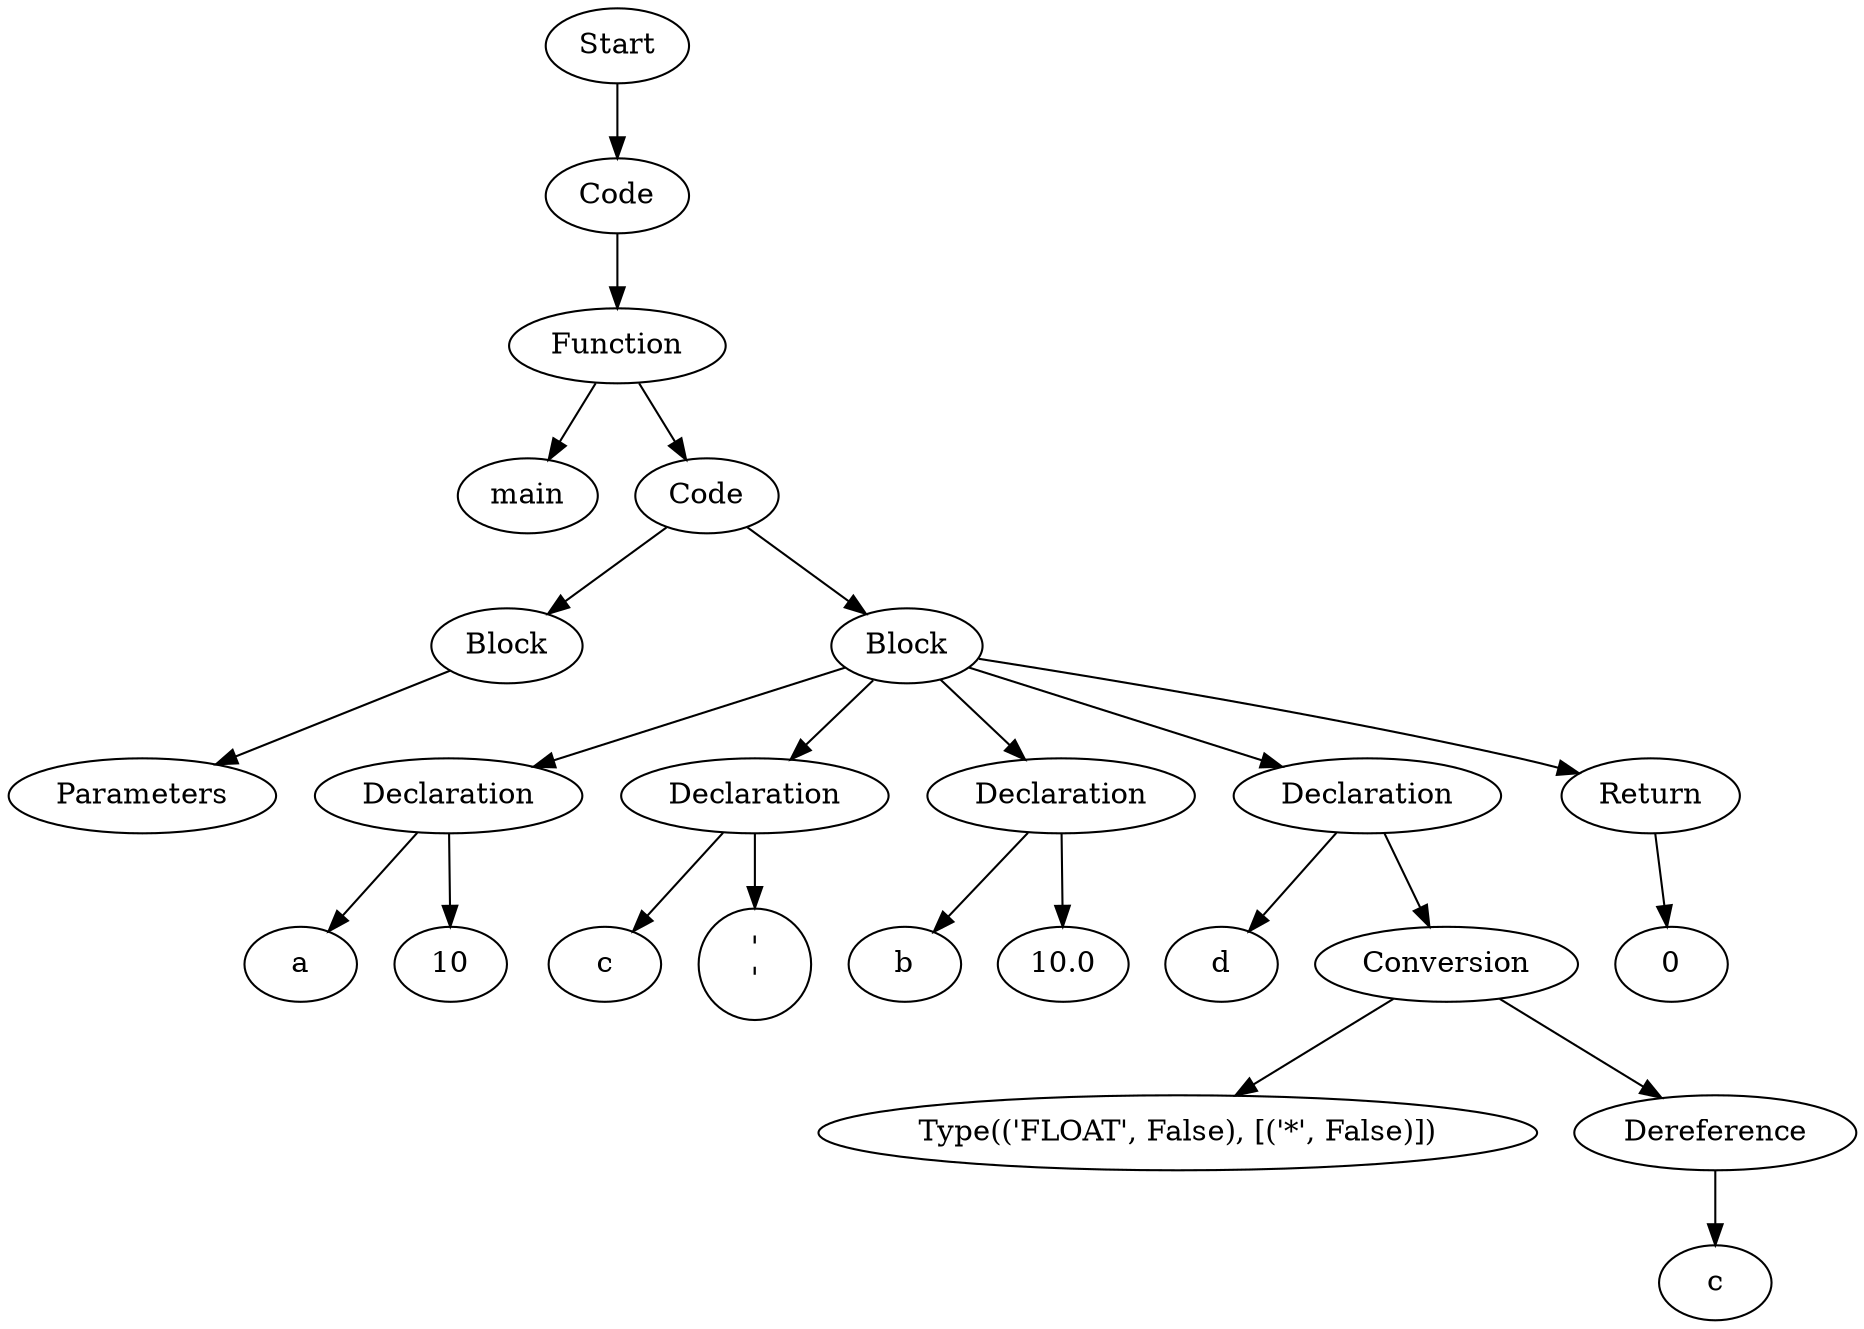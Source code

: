 digraph AST {
  "131770531934224" [label="Start"];
  "131770531934224" -> "131770530178304";
  "131770530178304" [label="Code"];
  "131770530178304" -> "131770530172928";
  "131770530172928" [label="Function"];
  "131770530172928" -> "131770528956768";
  "131770530172928" -> "131770528957584";
  "131770528956768" [label="main"];
  "131770528957584" [label="Code"];
  "131770528957584" -> "131770528957440";
  "131770528957584" -> "131770528956912";
  "131770528957440" [label="Block"];
  "131770528957440" -> "131770528957200";
  "131770528957200" [label="Parameters"];
  "131770528956912" [label="Block"];
  "131770528956912" -> "131770528958160";
  "131770528956912" -> "131770528959744";
  "131770528956912" -> "131770528962192";
  "131770528956912" -> "131770528964640";
  "131770528956912" -> "131770528967184";
  "131770528958160" [label="Declaration"];
  "131770528958160" -> "131770528958640";
  "131770528958160" -> "131770528959312";
  "131770528958640" [label="a"];
  "131770528959312" [label="10"];
  "131770528959744" [label="Declaration"];
  "131770528959744" -> "131770528960224";
  "131770528959744" -> "131770528968096";
  "131770528960224" [label="c"];
  "131770528968096" [label="'
'"];
  "131770528962192" [label="Declaration"];
  "131770528962192" -> "131770528962672";
  "131770528962192" -> "131770528959840";
  "131770528962672" [label="b"];
  "131770528959840" [label="10.0"];
  "131770528964640" [label="Declaration"];
  "131770528964640" -> "131770528965264";
  "131770528964640" -> "131770528965744";
  "131770528965264" [label="d"];
  "131770528965744" [label="Conversion"];
  "131770528965744" -> "131770528967424";
  "131770528965744" -> "131770528957344";
  "131770528967424" [label="Type(('FLOAT', False), [('*', False)])"];
  "131770528957344" [label="Dereference"];
  "131770528957344" -> "131770528967040";
  "131770528967040" [label="c"];
  "131770528967184" [label="Return"];
  "131770528967184" -> "131770528967904";
  "131770528967904" [label="0"];
}

